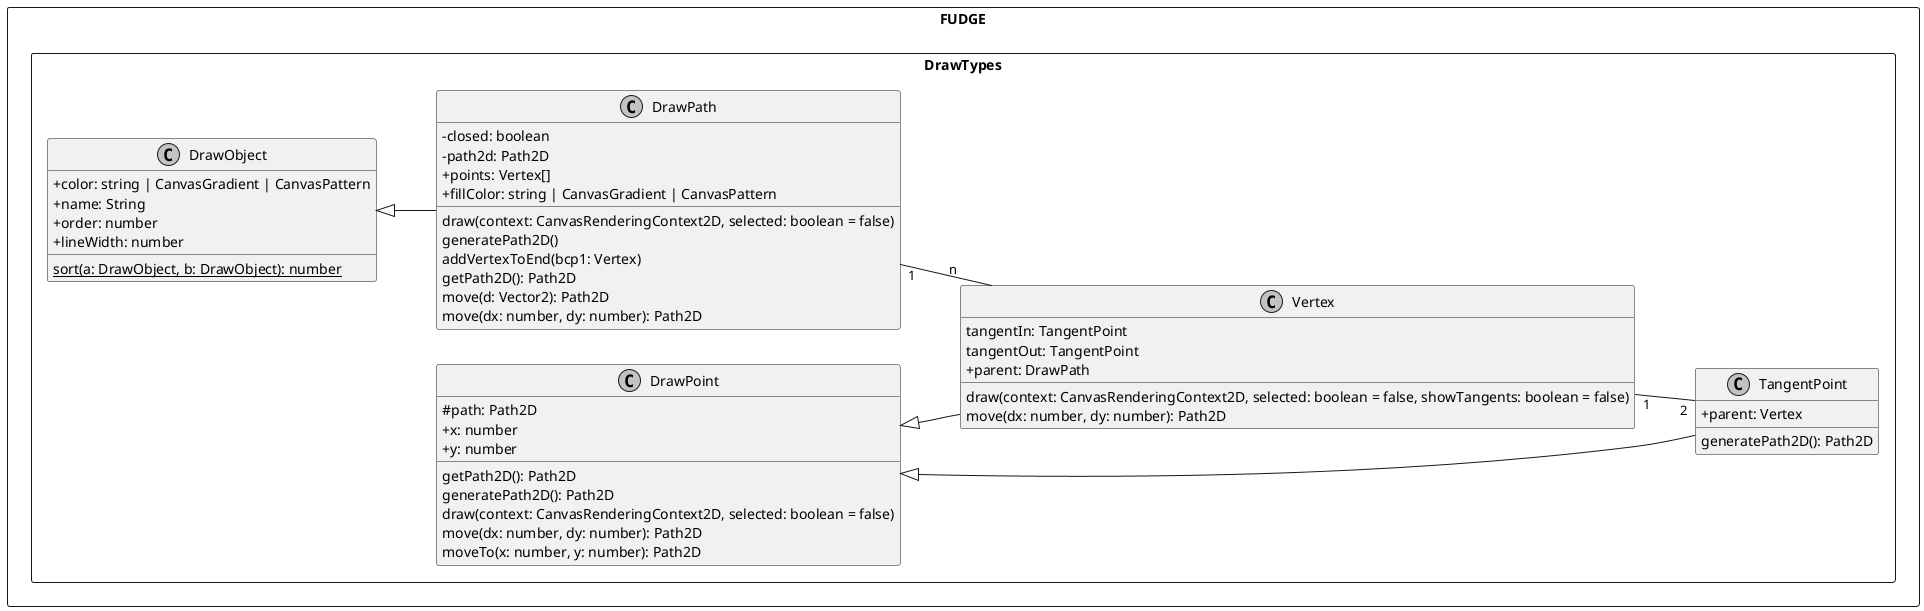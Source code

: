 @startuml FUDGE-Core
skinparam monochrome true
skinparam componentStyle uml2
skinparam classAttributeIconSize 0
skinparam shadowing false
skinparam handwritten false

'page 2x2
left to right direction
package FUDGE <<Rectangle>> {
	package DrawTypes <<Rectangle>>{
		class DrawObject {
			+ color: string | CanvasGradient | CanvasPattern
			+ name: String
			+ order: number
			+ lineWidth: number
			{static} sort(a: DrawObject, b: DrawObject): number
		}

		class DrawPath extends DrawObject {
			- closed: boolean
			- path2d: Path2D
			+ points: Vertex[]
			+ fillColor: string | CanvasGradient | CanvasPattern
			draw(context: CanvasRenderingContext2D, selected: boolean = false)
			generatePath2D()
			addVertexToEnd(bcp1: Vertex)
			getPath2D(): Path2D
			move(d: Vector2): Path2D
			move(dx: number, dy: number): Path2D
		}

		' class DrawLine {
			' 	+ startPoint: Vector2
			' 	+ endPoint: Vector2
			' 	+ startBezierPoint: Vector2
			' 	+ endBezierPoint: Vector2
			' 	+ parent: DrawPath
			'
		' }

		class DrawPoint {
			# path: Path2D
			+ x: number
			+ y: number
			getPath2D(): Path2D
			generatePath2D(): Path2D
			draw(context: CanvasRenderingContext2D, selected: boolean = false)
			move(dx: number, dy: number): Path2D
			moveTo(x: number, y: number): Path2D
		}

		class Vertex extends DrawPoint {
			tangentIn: TangentPoint
			tangentOut: TangentPoint
			+ parent: DrawPath
			draw(context: CanvasRenderingContext2D, selected: boolean = false, showTangents: boolean = false)
			move(dx: number, dy: number): Path2D
		}

		class TangentPoint extends DrawPoint {
			+ parent: Vertex
			generatePath2D(): Path2D
		}

		' Associations
		DrawPath "1" -- "n" Vertex
		Vertex "1" -- "2" TangentPoint
	}
}
@enduml